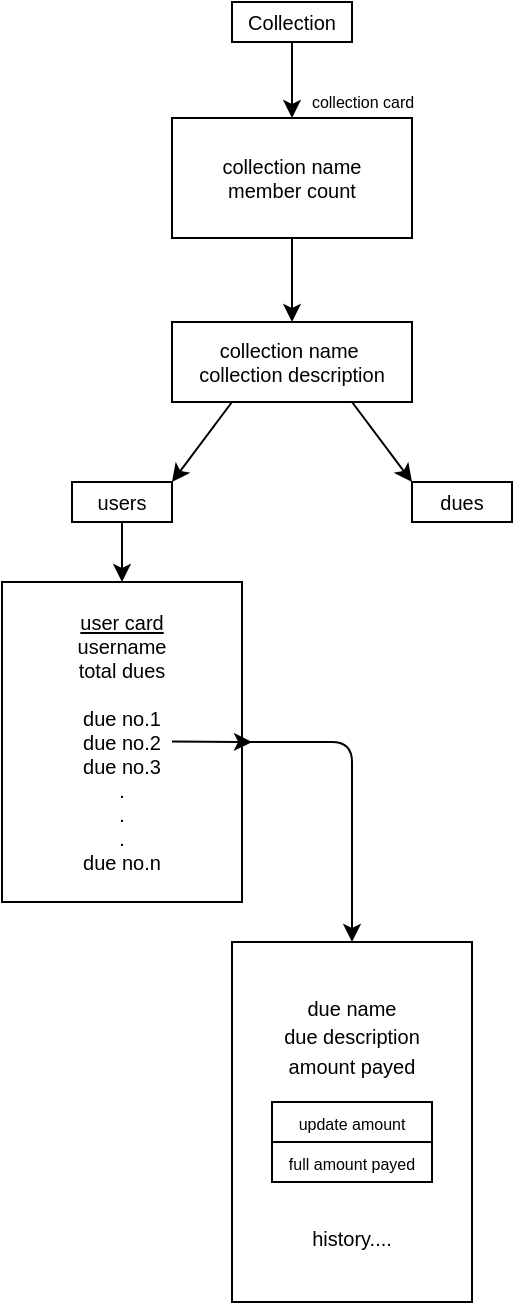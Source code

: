 <mxfile>
    <diagram id="nJ3Ar9mnI_6UH-Mzt7QL" name="Page-1">
        <mxGraphModel dx="1411" dy="394" grid="1" gridSize="10" guides="1" tooltips="1" connect="1" arrows="1" fold="1" page="1" pageScale="1" pageWidth="850" pageHeight="1100" math="0" shadow="0">
            <root>
                <mxCell id="0"/>
                <mxCell id="1" parent="0"/>
                <mxCell id="6" style="edgeStyle=none;html=1;exitX=0.5;exitY=1;exitDx=0;exitDy=0;entryX=0.5;entryY=0;entryDx=0;entryDy=0;fontSize=8;rounded=0;" edge="1" parent="1" source="2" target="4">
                    <mxGeometry relative="1" as="geometry"/>
                </mxCell>
                <mxCell id="2" value="&lt;font style=&quot;font-size: 10px;&quot;&gt;Collection&lt;/font&gt;" style="whiteSpace=wrap;html=1;rounded=0;" vertex="1" parent="1">
                    <mxGeometry x="100" y="40" width="60" height="20" as="geometry"/>
                </mxCell>
                <mxCell id="7" style="edgeStyle=none;html=1;fontSize=8;rounded=0;" edge="1" parent="1" source="4">
                    <mxGeometry relative="1" as="geometry">
                        <mxPoint x="130" y="200" as="targetPoint"/>
                    </mxGeometry>
                </mxCell>
                <mxCell id="4" value="collection name&lt;br&gt;member count" style="whiteSpace=wrap;html=1;fontSize=10;rounded=0;" vertex="1" parent="1">
                    <mxGeometry x="70" y="98" width="120" height="60" as="geometry"/>
                </mxCell>
                <mxCell id="5" value="&lt;font style=&quot;font-size: 8px;&quot;&gt;collection card&lt;/font&gt;" style="text;html=1;align=center;verticalAlign=middle;resizable=0;points=[];autosize=1;strokeColor=none;fillColor=none;fontSize=10;rounded=0;" vertex="1" parent="1">
                    <mxGeometry x="130" y="74" width="70" height="30" as="geometry"/>
                </mxCell>
                <mxCell id="9" style="edgeStyle=none;html=1;exitX=0.75;exitY=1;exitDx=0;exitDy=0;fontSize=10;rounded=0;" edge="1" parent="1" source="8">
                    <mxGeometry relative="1" as="geometry">
                        <mxPoint x="190" y="280" as="targetPoint"/>
                    </mxGeometry>
                </mxCell>
                <mxCell id="11" style="edgeStyle=none;html=1;exitX=0.25;exitY=1;exitDx=0;exitDy=0;fontSize=10;rounded=0;" edge="1" parent="1" source="8">
                    <mxGeometry relative="1" as="geometry">
                        <mxPoint x="70" y="280" as="targetPoint"/>
                    </mxGeometry>
                </mxCell>
                <mxCell id="8" value="&lt;font style=&quot;font-size: 10px;&quot;&gt;collection name&amp;nbsp;&lt;br&gt;collection description&lt;br&gt;&lt;/font&gt;" style="whiteSpace=wrap;html=1;fontSize=8;rounded=0;" vertex="1" parent="1">
                    <mxGeometry x="70" y="200" width="120" height="40" as="geometry"/>
                </mxCell>
                <mxCell id="10" value="dues" style="whiteSpace=wrap;html=1;fontSize=10;rounded=0;" vertex="1" parent="1">
                    <mxGeometry x="190" y="280" width="50" height="20" as="geometry"/>
                </mxCell>
                <mxCell id="15" style="edgeStyle=none;html=1;entryX=0.5;entryY=0;entryDx=0;entryDy=0;fontSize=10;rounded=0;" edge="1" parent="1" source="12" target="14">
                    <mxGeometry relative="1" as="geometry"/>
                </mxCell>
                <mxCell id="12" value="users" style="whiteSpace=wrap;html=1;fontSize=10;rounded=0;" vertex="1" parent="1">
                    <mxGeometry x="20" y="280" width="50" height="20" as="geometry"/>
                </mxCell>
                <mxCell id="18" style="edgeStyle=none;html=1;entryX=0.5;entryY=0;entryDx=0;entryDy=0;exitX=1;exitY=0.5;exitDx=0;exitDy=0;" edge="1" parent="1" source="14" target="17">
                    <mxGeometry relative="1" as="geometry">
                        <Array as="points">
                            <mxPoint x="160" y="410"/>
                        </Array>
                    </mxGeometry>
                </mxCell>
                <mxCell id="14" value="&lt;u&gt;user card&lt;/u&gt;&lt;br&gt;username&lt;br&gt;total dues&lt;br&gt;&lt;br&gt;due no.1&lt;br&gt;due no.2&lt;br&gt;due no.3&lt;br&gt;.&lt;br&gt;.&lt;br&gt;.&lt;br&gt;due no.n" style="whiteSpace=wrap;html=1;fontSize=10;rounded=0;" vertex="1" parent="1">
                    <mxGeometry x="-15" y="330" width="120" height="160" as="geometry"/>
                </mxCell>
                <mxCell id="17" value="&lt;font style=&quot;font-size: 10px;&quot;&gt;due name&lt;br&gt;due description&lt;br&gt;amount payed&lt;br&gt;&lt;br&gt;&lt;br&gt;&lt;br&gt;&lt;br&gt;&lt;br&gt;history....&lt;br&gt;&lt;/font&gt;" style="whiteSpace=wrap;html=1;rounded=0;shadow=0;glass=0;" vertex="1" parent="1">
                    <mxGeometry x="100" y="510" width="120" height="180" as="geometry"/>
                </mxCell>
                <mxCell id="19" value="&lt;font style=&quot;font-size: 8px;&quot;&gt;update amount&lt;/font&gt;" style="whiteSpace=wrap;html=1;fontSize=10;" vertex="1" parent="1">
                    <mxGeometry x="120" y="590" width="80" height="20" as="geometry"/>
                </mxCell>
                <mxCell id="21" value="&lt;font style=&quot;font-size: 8px;&quot;&gt;full amount payed&lt;/font&gt;" style="whiteSpace=wrap;html=1;fontSize=10;" vertex="1" parent="1">
                    <mxGeometry x="120" y="610" width="80" height="20" as="geometry"/>
                </mxCell>
                <mxCell id="22" value="" style="edgeStyle=none;orthogonalLoop=1;jettySize=auto;html=1;fontSize=8;" edge="1" parent="1">
                    <mxGeometry width="100" relative="1" as="geometry">
                        <mxPoint x="70" y="409.72" as="sourcePoint"/>
                        <mxPoint x="110" y="410" as="targetPoint"/>
                        <Array as="points"/>
                    </mxGeometry>
                </mxCell>
            </root>
        </mxGraphModel>
    </diagram>
</mxfile>